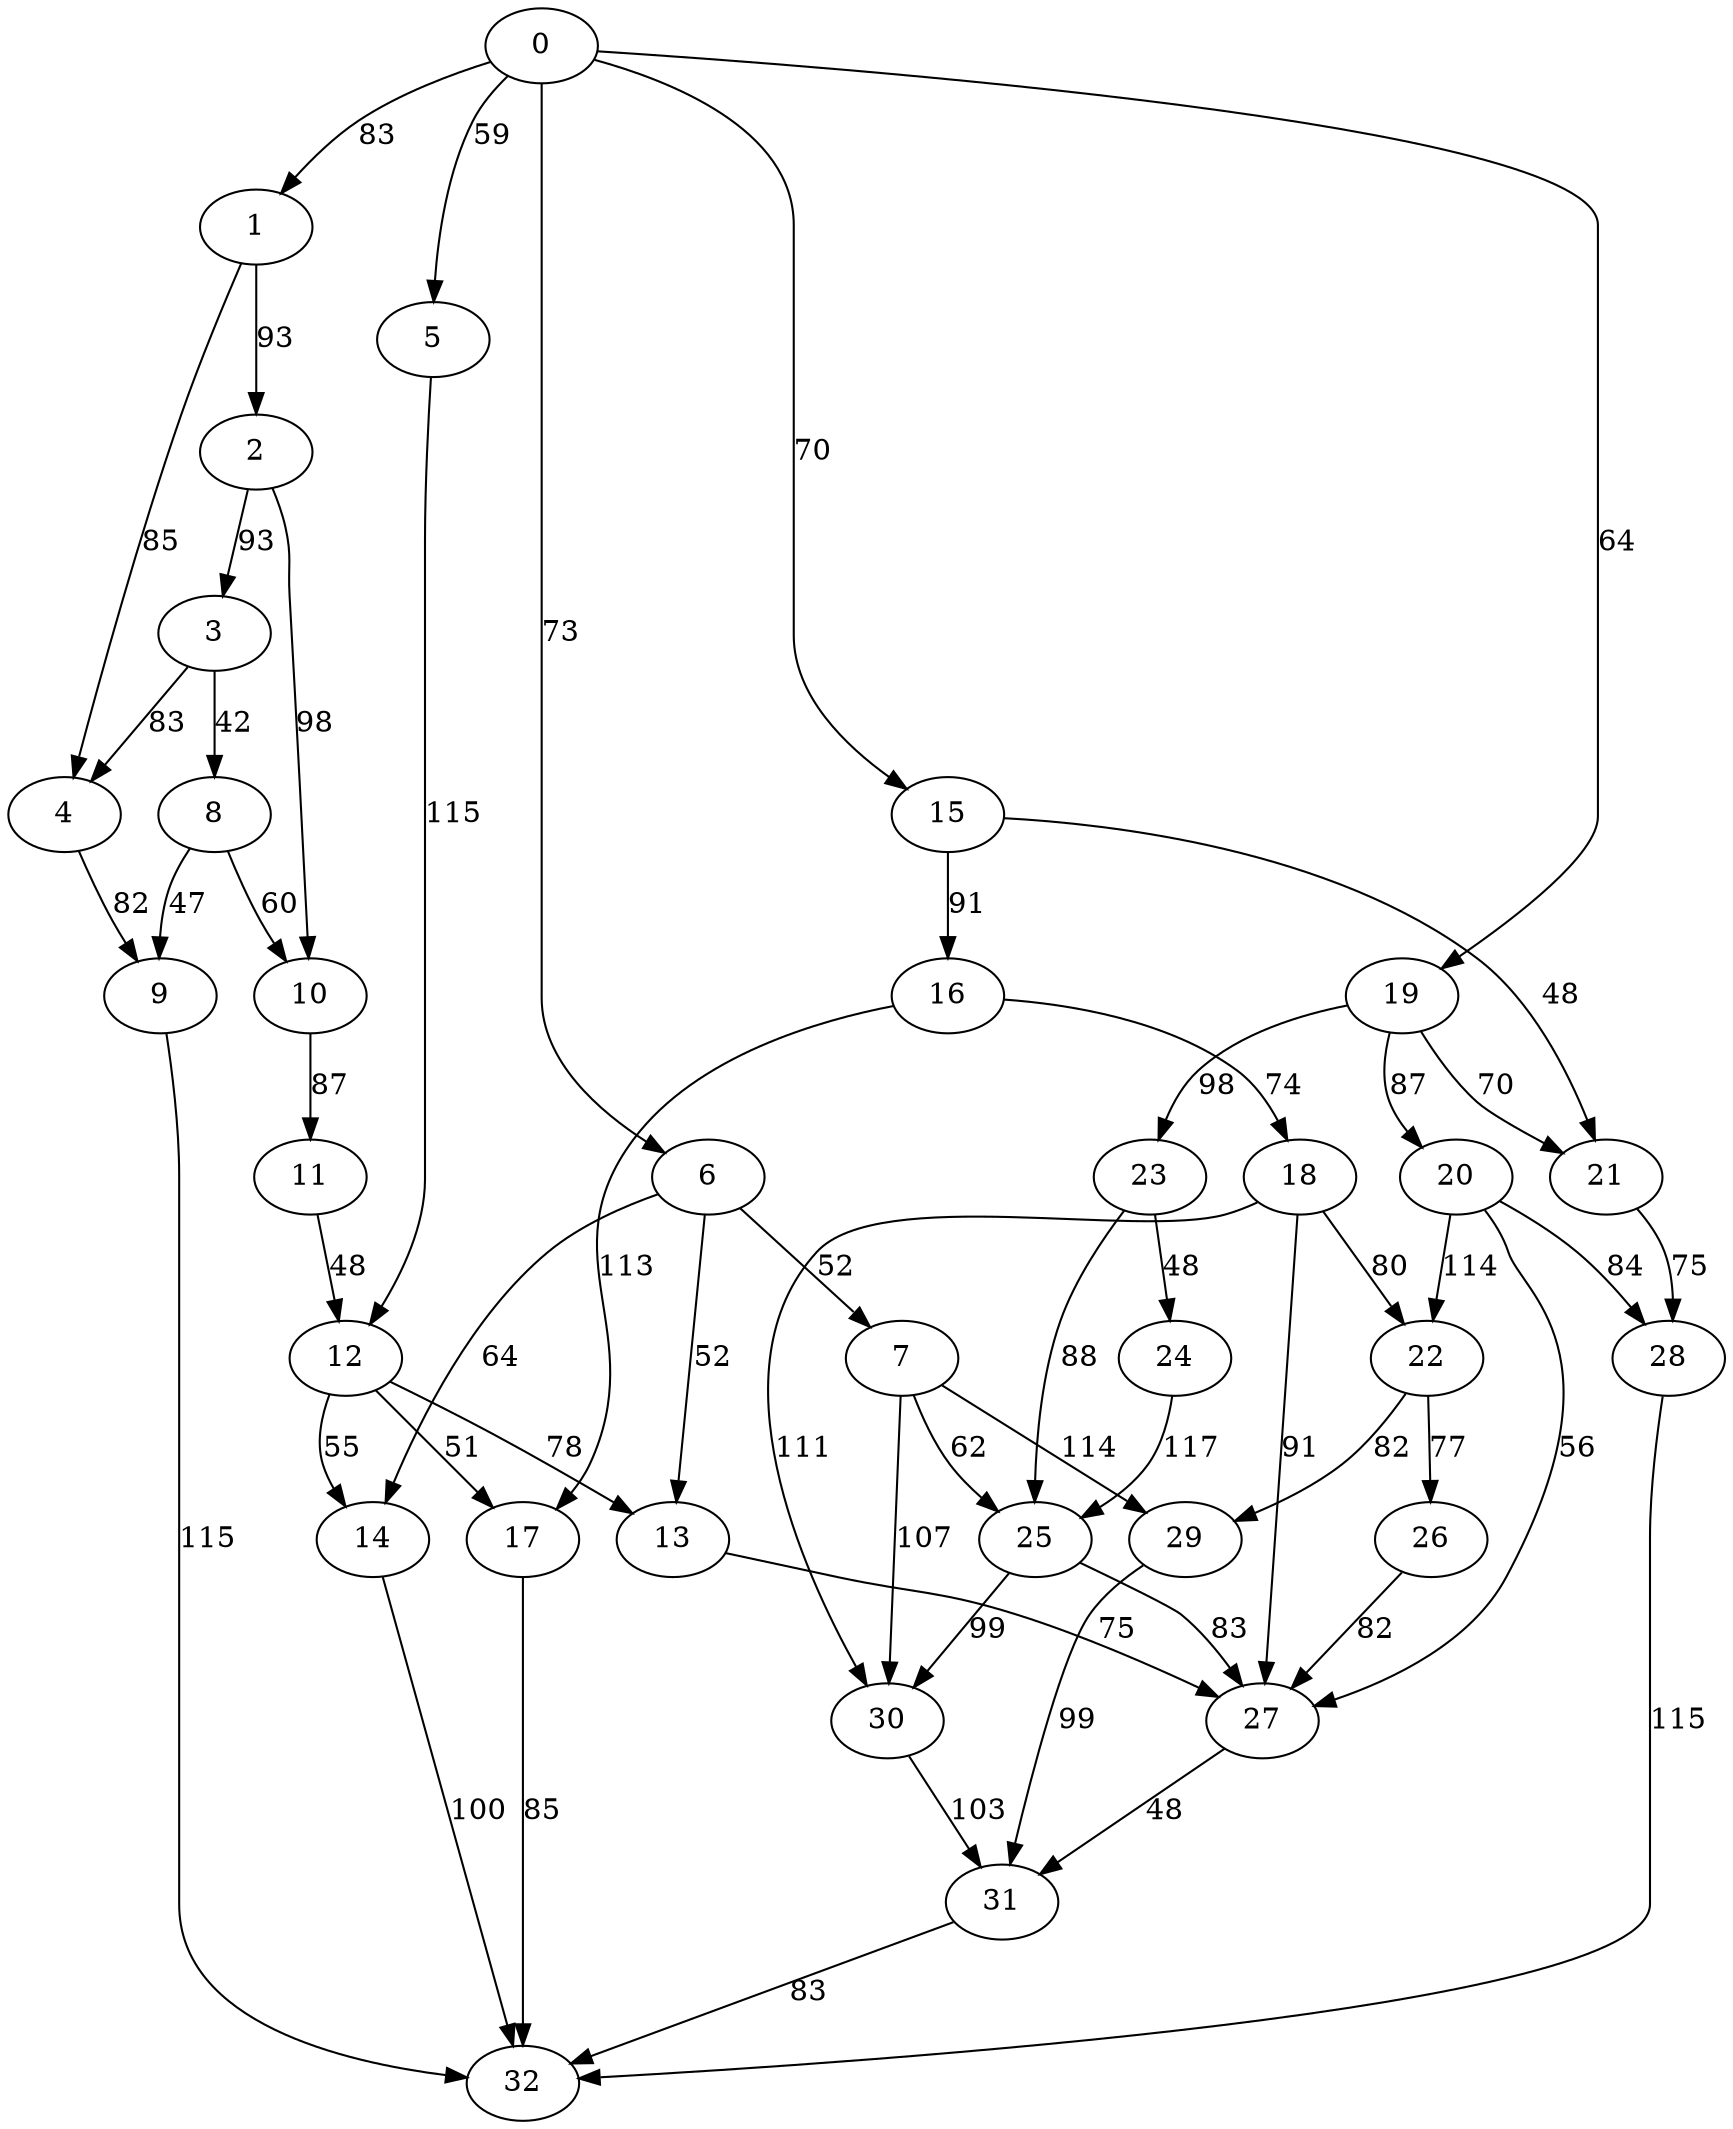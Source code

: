 digraph t40p6r7_3 {
0 -> 1 [ label = 83 ];
0 -> 5 [ label = 59 ];
0 -> 6 [ label = 73 ];
0 -> 15 [ label = 70 ];
0 -> 19 [ label = 64 ];
1 -> 2 [ label = 93 ];
1 -> 4 [ label = 85 ];
2 -> 3 [ label = 93 ];
2 -> 10 [ label = 98 ];
3 -> 4 [ label = 83 ];
3 -> 8 [ label = 42 ];
4 -> 9 [ label = 82 ];
5 -> 12 [ label = 115 ];
6 -> 7 [ label = 52 ];
6 -> 13 [ label = 52 ];
6 -> 14 [ label = 64 ];
7 -> 25 [ label = 62 ];
7 -> 29 [ label = 114 ];
7 -> 30 [ label = 107 ];
8 -> 9 [ label = 47 ];
8 -> 10 [ label = 60 ];
9 -> 32 [ label = 115 ];
10 -> 11 [ label = 87 ];
11 -> 12 [ label = 48 ];
12 -> 13 [ label = 78 ];
12 -> 14 [ label = 55 ];
12 -> 17 [ label = 51 ];
13 -> 27 [ label = 75 ];
14 -> 32 [ label = 100 ];
15 -> 16 [ label = 91 ];
15 -> 21 [ label = 48 ];
16 -> 17 [ label = 113 ];
16 -> 18 [ label = 74 ];
17 -> 32 [ label = 85 ];
18 -> 22 [ label = 80 ];
18 -> 27 [ label = 91 ];
18 -> 30 [ label = 111 ];
19 -> 20 [ label = 87 ];
19 -> 21 [ label = 70 ];
19 -> 23 [ label = 98 ];
20 -> 22 [ label = 114 ];
20 -> 27 [ label = 56 ];
20 -> 28 [ label = 84 ];
21 -> 28 [ label = 75 ];
22 -> 26 [ label = 77 ];
22 -> 29 [ label = 82 ];
23 -> 24 [ label = 48 ];
23 -> 25 [ label = 88 ];
24 -> 25 [ label = 117 ];
25 -> 27 [ label = 83 ];
25 -> 30 [ label = 99 ];
26 -> 27 [ label = 82 ];
27 -> 31 [ label = 48 ];
28 -> 32 [ label = 115 ];
29 -> 31 [ label = 99 ];
30 -> 31 [ label = 103 ];
31 -> 32 [ label = 83 ];
 }

